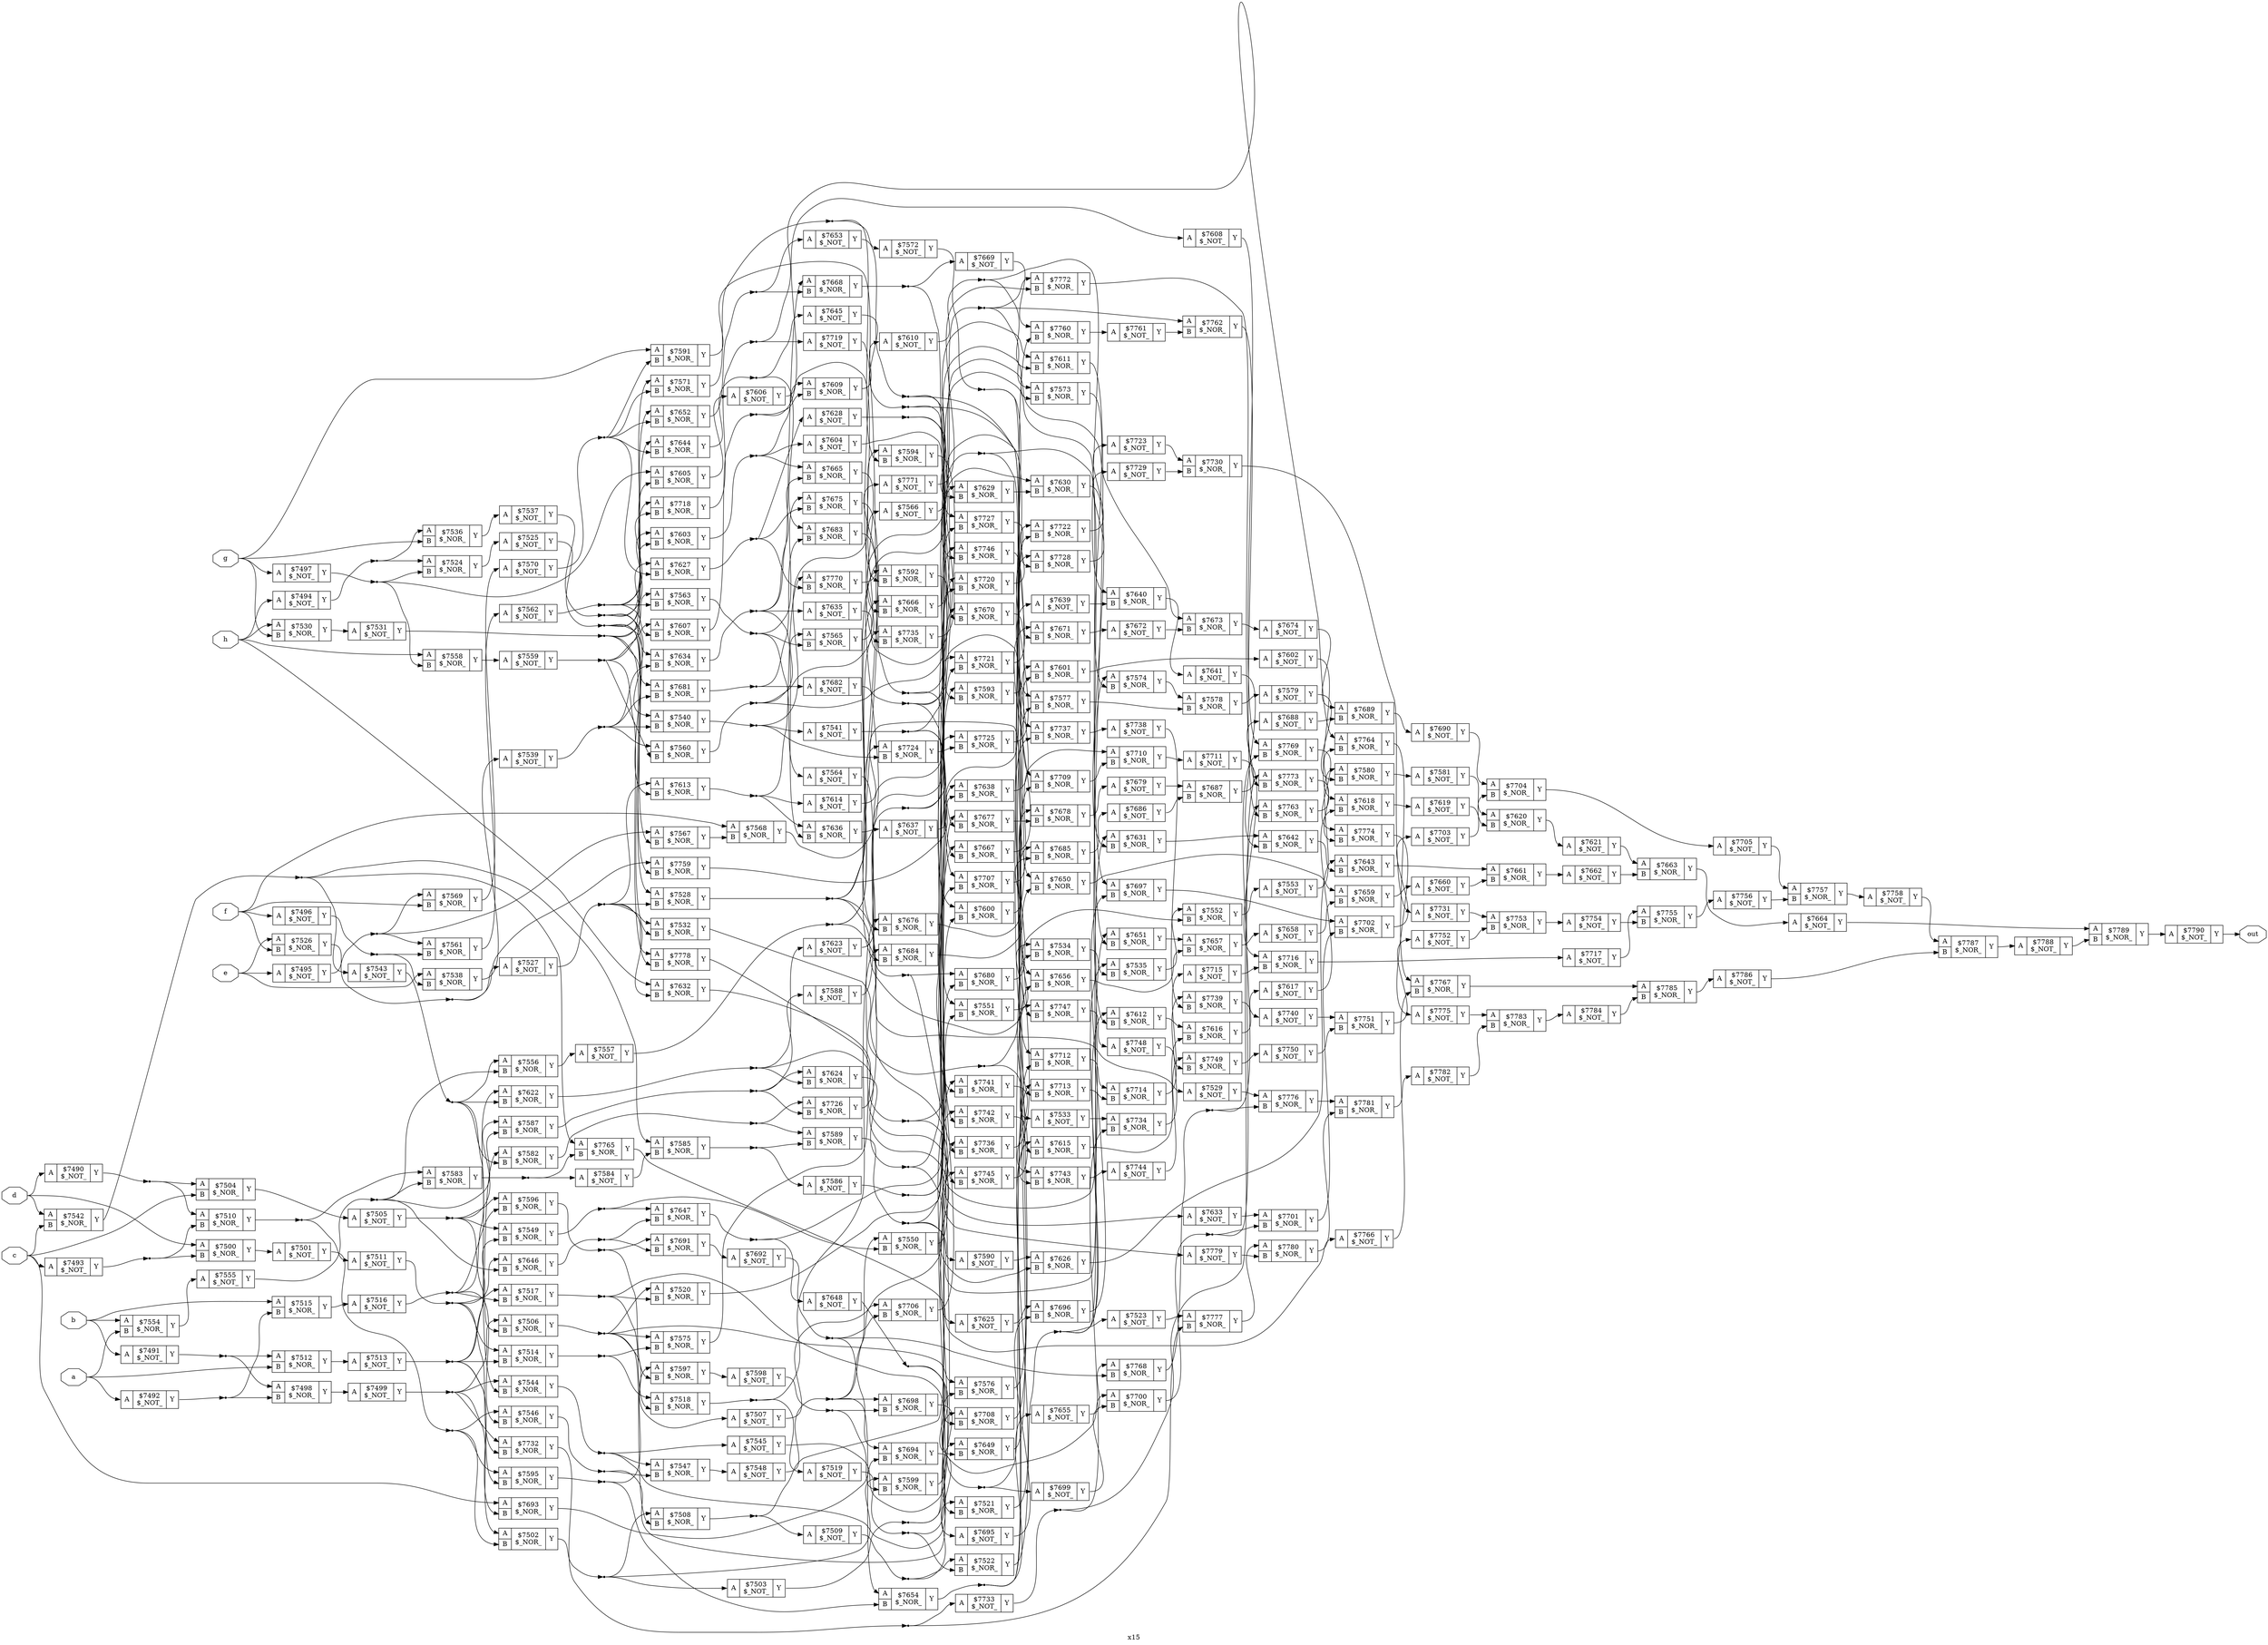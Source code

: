 digraph "x15" {
label="x15";
rankdir="LR";
remincross=true;
n301 [ shape=octagon, label="a", color="black", fontcolor="black" ];
n302 [ shape=octagon, label="b", color="black", fontcolor="black" ];
n303 [ shape=octagon, label="c", color="black", fontcolor="black" ];
n304 [ shape=octagon, label="d", color="black", fontcolor="black" ];
n305 [ shape=octagon, label="e", color="black", fontcolor="black" ];
n306 [ shape=octagon, label="f", color="black", fontcolor="black" ];
n307 [ shape=octagon, label="g", color="black", fontcolor="black" ];
n308 [ shape=octagon, label="h", color="black", fontcolor="black" ];
n309 [ shape=octagon, label="out", color="black", fontcolor="black" ];
c312 [ shape=record, label="{{<p310> A}|$7490\n$_NOT_|{<p311> Y}}" ];
c313 [ shape=record, label="{{<p310> A}|$7491\n$_NOT_|{<p311> Y}}" ];
c314 [ shape=record, label="{{<p310> A}|$7492\n$_NOT_|{<p311> Y}}" ];
c315 [ shape=record, label="{{<p310> A}|$7493\n$_NOT_|{<p311> Y}}" ];
c316 [ shape=record, label="{{<p310> A}|$7494\n$_NOT_|{<p311> Y}}" ];
c317 [ shape=record, label="{{<p310> A}|$7495\n$_NOT_|{<p311> Y}}" ];
c318 [ shape=record, label="{{<p310> A}|$7496\n$_NOT_|{<p311> Y}}" ];
c319 [ shape=record, label="{{<p310> A}|$7497\n$_NOT_|{<p311> Y}}" ];
c321 [ shape=record, label="{{<p310> A|<p320> B}|$7498\n$_NOR_|{<p311> Y}}" ];
c322 [ shape=record, label="{{<p310> A}|$7499\n$_NOT_|{<p311> Y}}" ];
c323 [ shape=record, label="{{<p310> A|<p320> B}|$7500\n$_NOR_|{<p311> Y}}" ];
c324 [ shape=record, label="{{<p310> A}|$7501\n$_NOT_|{<p311> Y}}" ];
c325 [ shape=record, label="{{<p310> A|<p320> B}|$7502\n$_NOR_|{<p311> Y}}" ];
c326 [ shape=record, label="{{<p310> A}|$7503\n$_NOT_|{<p311> Y}}" ];
c327 [ shape=record, label="{{<p310> A|<p320> B}|$7504\n$_NOR_|{<p311> Y}}" ];
c328 [ shape=record, label="{{<p310> A}|$7505\n$_NOT_|{<p311> Y}}" ];
c329 [ shape=record, label="{{<p310> A|<p320> B}|$7506\n$_NOR_|{<p311> Y}}" ];
c330 [ shape=record, label="{{<p310> A}|$7507\n$_NOT_|{<p311> Y}}" ];
c331 [ shape=record, label="{{<p310> A|<p320> B}|$7508\n$_NOR_|{<p311> Y}}" ];
c332 [ shape=record, label="{{<p310> A}|$7509\n$_NOT_|{<p311> Y}}" ];
c333 [ shape=record, label="{{<p310> A|<p320> B}|$7510\n$_NOR_|{<p311> Y}}" ];
c334 [ shape=record, label="{{<p310> A}|$7511\n$_NOT_|{<p311> Y}}" ];
c335 [ shape=record, label="{{<p310> A|<p320> B}|$7512\n$_NOR_|{<p311> Y}}" ];
c336 [ shape=record, label="{{<p310> A}|$7513\n$_NOT_|{<p311> Y}}" ];
c337 [ shape=record, label="{{<p310> A|<p320> B}|$7514\n$_NOR_|{<p311> Y}}" ];
c338 [ shape=record, label="{{<p310> A|<p320> B}|$7515\n$_NOR_|{<p311> Y}}" ];
c339 [ shape=record, label="{{<p310> A}|$7516\n$_NOT_|{<p311> Y}}" ];
c340 [ shape=record, label="{{<p310> A|<p320> B}|$7517\n$_NOR_|{<p311> Y}}" ];
c341 [ shape=record, label="{{<p310> A|<p320> B}|$7518\n$_NOR_|{<p311> Y}}" ];
c342 [ shape=record, label="{{<p310> A}|$7519\n$_NOT_|{<p311> Y}}" ];
c343 [ shape=record, label="{{<p310> A|<p320> B}|$7520\n$_NOR_|{<p311> Y}}" ];
c344 [ shape=record, label="{{<p310> A|<p320> B}|$7521\n$_NOR_|{<p311> Y}}" ];
c345 [ shape=record, label="{{<p310> A|<p320> B}|$7522\n$_NOR_|{<p311> Y}}" ];
c346 [ shape=record, label="{{<p310> A}|$7523\n$_NOT_|{<p311> Y}}" ];
c347 [ shape=record, label="{{<p310> A|<p320> B}|$7524\n$_NOR_|{<p311> Y}}" ];
c348 [ shape=record, label="{{<p310> A}|$7525\n$_NOT_|{<p311> Y}}" ];
c349 [ shape=record, label="{{<p310> A|<p320> B}|$7526\n$_NOR_|{<p311> Y}}" ];
c350 [ shape=record, label="{{<p310> A}|$7527\n$_NOT_|{<p311> Y}}" ];
c351 [ shape=record, label="{{<p310> A|<p320> B}|$7528\n$_NOR_|{<p311> Y}}" ];
c352 [ shape=record, label="{{<p310> A}|$7529\n$_NOT_|{<p311> Y}}" ];
c353 [ shape=record, label="{{<p310> A|<p320> B}|$7530\n$_NOR_|{<p311> Y}}" ];
c354 [ shape=record, label="{{<p310> A}|$7531\n$_NOT_|{<p311> Y}}" ];
c355 [ shape=record, label="{{<p310> A|<p320> B}|$7532\n$_NOR_|{<p311> Y}}" ];
c356 [ shape=record, label="{{<p310> A}|$7533\n$_NOT_|{<p311> Y}}" ];
c357 [ shape=record, label="{{<p310> A|<p320> B}|$7534\n$_NOR_|{<p311> Y}}" ];
c358 [ shape=record, label="{{<p310> A|<p320> B}|$7535\n$_NOR_|{<p311> Y}}" ];
c359 [ shape=record, label="{{<p310> A|<p320> B}|$7536\n$_NOR_|{<p311> Y}}" ];
c360 [ shape=record, label="{{<p310> A}|$7537\n$_NOT_|{<p311> Y}}" ];
c361 [ shape=record, label="{{<p310> A|<p320> B}|$7538\n$_NOR_|{<p311> Y}}" ];
c362 [ shape=record, label="{{<p310> A}|$7539\n$_NOT_|{<p311> Y}}" ];
c363 [ shape=record, label="{{<p310> A|<p320> B}|$7540\n$_NOR_|{<p311> Y}}" ];
c364 [ shape=record, label="{{<p310> A}|$7541\n$_NOT_|{<p311> Y}}" ];
c365 [ shape=record, label="{{<p310> A|<p320> B}|$7542\n$_NOR_|{<p311> Y}}" ];
c366 [ shape=record, label="{{<p310> A}|$7543\n$_NOT_|{<p311> Y}}" ];
c367 [ shape=record, label="{{<p310> A|<p320> B}|$7544\n$_NOR_|{<p311> Y}}" ];
c368 [ shape=record, label="{{<p310> A}|$7545\n$_NOT_|{<p311> Y}}" ];
c369 [ shape=record, label="{{<p310> A|<p320> B}|$7546\n$_NOR_|{<p311> Y}}" ];
c370 [ shape=record, label="{{<p310> A|<p320> B}|$7547\n$_NOR_|{<p311> Y}}" ];
c371 [ shape=record, label="{{<p310> A}|$7548\n$_NOT_|{<p311> Y}}" ];
c372 [ shape=record, label="{{<p310> A|<p320> B}|$7549\n$_NOR_|{<p311> Y}}" ];
c373 [ shape=record, label="{{<p310> A|<p320> B}|$7550\n$_NOR_|{<p311> Y}}" ];
c374 [ shape=record, label="{{<p310> A|<p320> B}|$7551\n$_NOR_|{<p311> Y}}" ];
c375 [ shape=record, label="{{<p310> A|<p320> B}|$7552\n$_NOR_|{<p311> Y}}" ];
c376 [ shape=record, label="{{<p310> A}|$7553\n$_NOT_|{<p311> Y}}" ];
c377 [ shape=record, label="{{<p310> A|<p320> B}|$7554\n$_NOR_|{<p311> Y}}" ];
c378 [ shape=record, label="{{<p310> A}|$7555\n$_NOT_|{<p311> Y}}" ];
c379 [ shape=record, label="{{<p310> A|<p320> B}|$7556\n$_NOR_|{<p311> Y}}" ];
c380 [ shape=record, label="{{<p310> A}|$7557\n$_NOT_|{<p311> Y}}" ];
c381 [ shape=record, label="{{<p310> A|<p320> B}|$7558\n$_NOR_|{<p311> Y}}" ];
c382 [ shape=record, label="{{<p310> A}|$7559\n$_NOT_|{<p311> Y}}" ];
c383 [ shape=record, label="{{<p310> A|<p320> B}|$7560\n$_NOR_|{<p311> Y}}" ];
c384 [ shape=record, label="{{<p310> A|<p320> B}|$7561\n$_NOR_|{<p311> Y}}" ];
c385 [ shape=record, label="{{<p310> A}|$7562\n$_NOT_|{<p311> Y}}" ];
c386 [ shape=record, label="{{<p310> A|<p320> B}|$7563\n$_NOR_|{<p311> Y}}" ];
c387 [ shape=record, label="{{<p310> A}|$7564\n$_NOT_|{<p311> Y}}" ];
c388 [ shape=record, label="{{<p310> A|<p320> B}|$7565\n$_NOR_|{<p311> Y}}" ];
c389 [ shape=record, label="{{<p310> A}|$7566\n$_NOT_|{<p311> Y}}" ];
c390 [ shape=record, label="{{<p310> A|<p320> B}|$7567\n$_NOR_|{<p311> Y}}" ];
c391 [ shape=record, label="{{<p310> A|<p320> B}|$7568\n$_NOR_|{<p311> Y}}" ];
c392 [ shape=record, label="{{<p310> A|<p320> B}|$7569\n$_NOR_|{<p311> Y}}" ];
c393 [ shape=record, label="{{<p310> A}|$7570\n$_NOT_|{<p311> Y}}" ];
c394 [ shape=record, label="{{<p310> A|<p320> B}|$7571\n$_NOR_|{<p311> Y}}" ];
c395 [ shape=record, label="{{<p310> A}|$7572\n$_NOT_|{<p311> Y}}" ];
c396 [ shape=record, label="{{<p310> A|<p320> B}|$7573\n$_NOR_|{<p311> Y}}" ];
c397 [ shape=record, label="{{<p310> A|<p320> B}|$7574\n$_NOR_|{<p311> Y}}" ];
c398 [ shape=record, label="{{<p310> A|<p320> B}|$7575\n$_NOR_|{<p311> Y}}" ];
c399 [ shape=record, label="{{<p310> A|<p320> B}|$7576\n$_NOR_|{<p311> Y}}" ];
c400 [ shape=record, label="{{<p310> A|<p320> B}|$7577\n$_NOR_|{<p311> Y}}" ];
c401 [ shape=record, label="{{<p310> A|<p320> B}|$7578\n$_NOR_|{<p311> Y}}" ];
c402 [ shape=record, label="{{<p310> A}|$7579\n$_NOT_|{<p311> Y}}" ];
c403 [ shape=record, label="{{<p310> A|<p320> B}|$7580\n$_NOR_|{<p311> Y}}" ];
c404 [ shape=record, label="{{<p310> A}|$7581\n$_NOT_|{<p311> Y}}" ];
c405 [ shape=record, label="{{<p310> A|<p320> B}|$7582\n$_NOR_|{<p311> Y}}" ];
c406 [ shape=record, label="{{<p310> A|<p320> B}|$7583\n$_NOR_|{<p311> Y}}" ];
c407 [ shape=record, label="{{<p310> A}|$7584\n$_NOT_|{<p311> Y}}" ];
c408 [ shape=record, label="{{<p310> A|<p320> B}|$7585\n$_NOR_|{<p311> Y}}" ];
c409 [ shape=record, label="{{<p310> A}|$7586\n$_NOT_|{<p311> Y}}" ];
c410 [ shape=record, label="{{<p310> A|<p320> B}|$7587\n$_NOR_|{<p311> Y}}" ];
c411 [ shape=record, label="{{<p310> A}|$7588\n$_NOT_|{<p311> Y}}" ];
c412 [ shape=record, label="{{<p310> A|<p320> B}|$7589\n$_NOR_|{<p311> Y}}" ];
c413 [ shape=record, label="{{<p310> A}|$7590\n$_NOT_|{<p311> Y}}" ];
c414 [ shape=record, label="{{<p310> A|<p320> B}|$7591\n$_NOR_|{<p311> Y}}" ];
c415 [ shape=record, label="{{<p310> A|<p320> B}|$7592\n$_NOR_|{<p311> Y}}" ];
c416 [ shape=record, label="{{<p310> A|<p320> B}|$7593\n$_NOR_|{<p311> Y}}" ];
c417 [ shape=record, label="{{<p310> A|<p320> B}|$7594\n$_NOR_|{<p311> Y}}" ];
c418 [ shape=record, label="{{<p310> A|<p320> B}|$7595\n$_NOR_|{<p311> Y}}" ];
c419 [ shape=record, label="{{<p310> A|<p320> B}|$7596\n$_NOR_|{<p311> Y}}" ];
c420 [ shape=record, label="{{<p310> A|<p320> B}|$7597\n$_NOR_|{<p311> Y}}" ];
c421 [ shape=record, label="{{<p310> A}|$7598\n$_NOT_|{<p311> Y}}" ];
c422 [ shape=record, label="{{<p310> A|<p320> B}|$7599\n$_NOR_|{<p311> Y}}" ];
c423 [ shape=record, label="{{<p310> A|<p320> B}|$7600\n$_NOR_|{<p311> Y}}" ];
c424 [ shape=record, label="{{<p310> A|<p320> B}|$7601\n$_NOR_|{<p311> Y}}" ];
c425 [ shape=record, label="{{<p310> A}|$7602\n$_NOT_|{<p311> Y}}" ];
c426 [ shape=record, label="{{<p310> A|<p320> B}|$7603\n$_NOR_|{<p311> Y}}" ];
c427 [ shape=record, label="{{<p310> A}|$7604\n$_NOT_|{<p311> Y}}" ];
c428 [ shape=record, label="{{<p310> A|<p320> B}|$7605\n$_NOR_|{<p311> Y}}" ];
c429 [ shape=record, label="{{<p310> A}|$7606\n$_NOT_|{<p311> Y}}" ];
c430 [ shape=record, label="{{<p310> A|<p320> B}|$7607\n$_NOR_|{<p311> Y}}" ];
c431 [ shape=record, label="{{<p310> A}|$7608\n$_NOT_|{<p311> Y}}" ];
c432 [ shape=record, label="{{<p310> A|<p320> B}|$7609\n$_NOR_|{<p311> Y}}" ];
c433 [ shape=record, label="{{<p310> A}|$7610\n$_NOT_|{<p311> Y}}" ];
c434 [ shape=record, label="{{<p310> A|<p320> B}|$7611\n$_NOR_|{<p311> Y}}" ];
c435 [ shape=record, label="{{<p310> A|<p320> B}|$7612\n$_NOR_|{<p311> Y}}" ];
c436 [ shape=record, label="{{<p310> A|<p320> B}|$7613\n$_NOR_|{<p311> Y}}" ];
c437 [ shape=record, label="{{<p310> A}|$7614\n$_NOT_|{<p311> Y}}" ];
c438 [ shape=record, label="{{<p310> A|<p320> B}|$7615\n$_NOR_|{<p311> Y}}" ];
c439 [ shape=record, label="{{<p310> A|<p320> B}|$7616\n$_NOR_|{<p311> Y}}" ];
c440 [ shape=record, label="{{<p310> A}|$7617\n$_NOT_|{<p311> Y}}" ];
c441 [ shape=record, label="{{<p310> A|<p320> B}|$7618\n$_NOR_|{<p311> Y}}" ];
c442 [ shape=record, label="{{<p310> A}|$7619\n$_NOT_|{<p311> Y}}" ];
c443 [ shape=record, label="{{<p310> A|<p320> B}|$7620\n$_NOR_|{<p311> Y}}" ];
c444 [ shape=record, label="{{<p310> A}|$7621\n$_NOT_|{<p311> Y}}" ];
c445 [ shape=record, label="{{<p310> A|<p320> B}|$7622\n$_NOR_|{<p311> Y}}" ];
c446 [ shape=record, label="{{<p310> A}|$7623\n$_NOT_|{<p311> Y}}" ];
c447 [ shape=record, label="{{<p310> A|<p320> B}|$7624\n$_NOR_|{<p311> Y}}" ];
c448 [ shape=record, label="{{<p310> A}|$7625\n$_NOT_|{<p311> Y}}" ];
c449 [ shape=record, label="{{<p310> A|<p320> B}|$7626\n$_NOR_|{<p311> Y}}" ];
c450 [ shape=record, label="{{<p310> A|<p320> B}|$7627\n$_NOR_|{<p311> Y}}" ];
c451 [ shape=record, label="{{<p310> A}|$7628\n$_NOT_|{<p311> Y}}" ];
c452 [ shape=record, label="{{<p310> A|<p320> B}|$7629\n$_NOR_|{<p311> Y}}" ];
c453 [ shape=record, label="{{<p310> A|<p320> B}|$7630\n$_NOR_|{<p311> Y}}" ];
c454 [ shape=record, label="{{<p310> A|<p320> B}|$7631\n$_NOR_|{<p311> Y}}" ];
c455 [ shape=record, label="{{<p310> A|<p320> B}|$7632\n$_NOR_|{<p311> Y}}" ];
c456 [ shape=record, label="{{<p310> A}|$7633\n$_NOT_|{<p311> Y}}" ];
c457 [ shape=record, label="{{<p310> A|<p320> B}|$7634\n$_NOR_|{<p311> Y}}" ];
c458 [ shape=record, label="{{<p310> A}|$7635\n$_NOT_|{<p311> Y}}" ];
c459 [ shape=record, label="{{<p310> A|<p320> B}|$7636\n$_NOR_|{<p311> Y}}" ];
c460 [ shape=record, label="{{<p310> A}|$7637\n$_NOT_|{<p311> Y}}" ];
c461 [ shape=record, label="{{<p310> A|<p320> B}|$7638\n$_NOR_|{<p311> Y}}" ];
c462 [ shape=record, label="{{<p310> A}|$7639\n$_NOT_|{<p311> Y}}" ];
c463 [ shape=record, label="{{<p310> A|<p320> B}|$7640\n$_NOR_|{<p311> Y}}" ];
c464 [ shape=record, label="{{<p310> A}|$7641\n$_NOT_|{<p311> Y}}" ];
c465 [ shape=record, label="{{<p310> A|<p320> B}|$7642\n$_NOR_|{<p311> Y}}" ];
c466 [ shape=record, label="{{<p310> A|<p320> B}|$7643\n$_NOR_|{<p311> Y}}" ];
c467 [ shape=record, label="{{<p310> A|<p320> B}|$7644\n$_NOR_|{<p311> Y}}" ];
c468 [ shape=record, label="{{<p310> A}|$7645\n$_NOT_|{<p311> Y}}" ];
c469 [ shape=record, label="{{<p310> A|<p320> B}|$7646\n$_NOR_|{<p311> Y}}" ];
c470 [ shape=record, label="{{<p310> A|<p320> B}|$7647\n$_NOR_|{<p311> Y}}" ];
c471 [ shape=record, label="{{<p310> A}|$7648\n$_NOT_|{<p311> Y}}" ];
c472 [ shape=record, label="{{<p310> A|<p320> B}|$7649\n$_NOR_|{<p311> Y}}" ];
c473 [ shape=record, label="{{<p310> A|<p320> B}|$7650\n$_NOR_|{<p311> Y}}" ];
c474 [ shape=record, label="{{<p310> A|<p320> B}|$7651\n$_NOR_|{<p311> Y}}" ];
c475 [ shape=record, label="{{<p310> A|<p320> B}|$7652\n$_NOR_|{<p311> Y}}" ];
c476 [ shape=record, label="{{<p310> A}|$7653\n$_NOT_|{<p311> Y}}" ];
c477 [ shape=record, label="{{<p310> A|<p320> B}|$7654\n$_NOR_|{<p311> Y}}" ];
c478 [ shape=record, label="{{<p310> A}|$7655\n$_NOT_|{<p311> Y}}" ];
c479 [ shape=record, label="{{<p310> A|<p320> B}|$7656\n$_NOR_|{<p311> Y}}" ];
c480 [ shape=record, label="{{<p310> A|<p320> B}|$7657\n$_NOR_|{<p311> Y}}" ];
c481 [ shape=record, label="{{<p310> A}|$7658\n$_NOT_|{<p311> Y}}" ];
c482 [ shape=record, label="{{<p310> A|<p320> B}|$7659\n$_NOR_|{<p311> Y}}" ];
c483 [ shape=record, label="{{<p310> A}|$7660\n$_NOT_|{<p311> Y}}" ];
c484 [ shape=record, label="{{<p310> A|<p320> B}|$7661\n$_NOR_|{<p311> Y}}" ];
c485 [ shape=record, label="{{<p310> A}|$7662\n$_NOT_|{<p311> Y}}" ];
c486 [ shape=record, label="{{<p310> A|<p320> B}|$7663\n$_NOR_|{<p311> Y}}" ];
c487 [ shape=record, label="{{<p310> A}|$7664\n$_NOT_|{<p311> Y}}" ];
c488 [ shape=record, label="{{<p310> A|<p320> B}|$7665\n$_NOR_|{<p311> Y}}" ];
c489 [ shape=record, label="{{<p310> A|<p320> B}|$7666\n$_NOR_|{<p311> Y}}" ];
c490 [ shape=record, label="{{<p310> A|<p320> B}|$7667\n$_NOR_|{<p311> Y}}" ];
c491 [ shape=record, label="{{<p310> A|<p320> B}|$7668\n$_NOR_|{<p311> Y}}" ];
c492 [ shape=record, label="{{<p310> A}|$7669\n$_NOT_|{<p311> Y}}" ];
c493 [ shape=record, label="{{<p310> A|<p320> B}|$7670\n$_NOR_|{<p311> Y}}" ];
c494 [ shape=record, label="{{<p310> A|<p320> B}|$7671\n$_NOR_|{<p311> Y}}" ];
c495 [ shape=record, label="{{<p310> A}|$7672\n$_NOT_|{<p311> Y}}" ];
c496 [ shape=record, label="{{<p310> A|<p320> B}|$7673\n$_NOR_|{<p311> Y}}" ];
c497 [ shape=record, label="{{<p310> A}|$7674\n$_NOT_|{<p311> Y}}" ];
c498 [ shape=record, label="{{<p310> A|<p320> B}|$7675\n$_NOR_|{<p311> Y}}" ];
c499 [ shape=record, label="{{<p310> A|<p320> B}|$7676\n$_NOR_|{<p311> Y}}" ];
c500 [ shape=record, label="{{<p310> A|<p320> B}|$7677\n$_NOR_|{<p311> Y}}" ];
c501 [ shape=record, label="{{<p310> A|<p320> B}|$7678\n$_NOR_|{<p311> Y}}" ];
c502 [ shape=record, label="{{<p310> A}|$7679\n$_NOT_|{<p311> Y}}" ];
c503 [ shape=record, label="{{<p310> A|<p320> B}|$7680\n$_NOR_|{<p311> Y}}" ];
c504 [ shape=record, label="{{<p310> A|<p320> B}|$7681\n$_NOR_|{<p311> Y}}" ];
c505 [ shape=record, label="{{<p310> A}|$7682\n$_NOT_|{<p311> Y}}" ];
c506 [ shape=record, label="{{<p310> A|<p320> B}|$7683\n$_NOR_|{<p311> Y}}" ];
c507 [ shape=record, label="{{<p310> A|<p320> B}|$7684\n$_NOR_|{<p311> Y}}" ];
c508 [ shape=record, label="{{<p310> A|<p320> B}|$7685\n$_NOR_|{<p311> Y}}" ];
c509 [ shape=record, label="{{<p310> A}|$7686\n$_NOT_|{<p311> Y}}" ];
c510 [ shape=record, label="{{<p310> A|<p320> B}|$7687\n$_NOR_|{<p311> Y}}" ];
c511 [ shape=record, label="{{<p310> A}|$7688\n$_NOT_|{<p311> Y}}" ];
c512 [ shape=record, label="{{<p310> A|<p320> B}|$7689\n$_NOR_|{<p311> Y}}" ];
c513 [ shape=record, label="{{<p310> A}|$7690\n$_NOT_|{<p311> Y}}" ];
c514 [ shape=record, label="{{<p310> A|<p320> B}|$7691\n$_NOR_|{<p311> Y}}" ];
c515 [ shape=record, label="{{<p310> A}|$7692\n$_NOT_|{<p311> Y}}" ];
c516 [ shape=record, label="{{<p310> A|<p320> B}|$7693\n$_NOR_|{<p311> Y}}" ];
c517 [ shape=record, label="{{<p310> A|<p320> B}|$7694\n$_NOR_|{<p311> Y}}" ];
c518 [ shape=record, label="{{<p310> A}|$7695\n$_NOT_|{<p311> Y}}" ];
c519 [ shape=record, label="{{<p310> A|<p320> B}|$7696\n$_NOR_|{<p311> Y}}" ];
c520 [ shape=record, label="{{<p310> A|<p320> B}|$7697\n$_NOR_|{<p311> Y}}" ];
c521 [ shape=record, label="{{<p310> A|<p320> B}|$7698\n$_NOR_|{<p311> Y}}" ];
c522 [ shape=record, label="{{<p310> A}|$7699\n$_NOT_|{<p311> Y}}" ];
c523 [ shape=record, label="{{<p310> A|<p320> B}|$7700\n$_NOR_|{<p311> Y}}" ];
c524 [ shape=record, label="{{<p310> A|<p320> B}|$7701\n$_NOR_|{<p311> Y}}" ];
c525 [ shape=record, label="{{<p310> A|<p320> B}|$7702\n$_NOR_|{<p311> Y}}" ];
c526 [ shape=record, label="{{<p310> A}|$7703\n$_NOT_|{<p311> Y}}" ];
c527 [ shape=record, label="{{<p310> A|<p320> B}|$7704\n$_NOR_|{<p311> Y}}" ];
c528 [ shape=record, label="{{<p310> A}|$7705\n$_NOT_|{<p311> Y}}" ];
c529 [ shape=record, label="{{<p310> A|<p320> B}|$7706\n$_NOR_|{<p311> Y}}" ];
c530 [ shape=record, label="{{<p310> A|<p320> B}|$7707\n$_NOR_|{<p311> Y}}" ];
c531 [ shape=record, label="{{<p310> A|<p320> B}|$7708\n$_NOR_|{<p311> Y}}" ];
c532 [ shape=record, label="{{<p310> A|<p320> B}|$7709\n$_NOR_|{<p311> Y}}" ];
c533 [ shape=record, label="{{<p310> A|<p320> B}|$7710\n$_NOR_|{<p311> Y}}" ];
c534 [ shape=record, label="{{<p310> A}|$7711\n$_NOT_|{<p311> Y}}" ];
c535 [ shape=record, label="{{<p310> A|<p320> B}|$7712\n$_NOR_|{<p311> Y}}" ];
c536 [ shape=record, label="{{<p310> A|<p320> B}|$7713\n$_NOR_|{<p311> Y}}" ];
c537 [ shape=record, label="{{<p310> A|<p320> B}|$7714\n$_NOR_|{<p311> Y}}" ];
c538 [ shape=record, label="{{<p310> A}|$7715\n$_NOT_|{<p311> Y}}" ];
c539 [ shape=record, label="{{<p310> A|<p320> B}|$7716\n$_NOR_|{<p311> Y}}" ];
c540 [ shape=record, label="{{<p310> A}|$7717\n$_NOT_|{<p311> Y}}" ];
c541 [ shape=record, label="{{<p310> A|<p320> B}|$7718\n$_NOR_|{<p311> Y}}" ];
c542 [ shape=record, label="{{<p310> A}|$7719\n$_NOT_|{<p311> Y}}" ];
c543 [ shape=record, label="{{<p310> A|<p320> B}|$7720\n$_NOR_|{<p311> Y}}" ];
c544 [ shape=record, label="{{<p310> A|<p320> B}|$7721\n$_NOR_|{<p311> Y}}" ];
c545 [ shape=record, label="{{<p310> A|<p320> B}|$7722\n$_NOR_|{<p311> Y}}" ];
c546 [ shape=record, label="{{<p310> A}|$7723\n$_NOT_|{<p311> Y}}" ];
c547 [ shape=record, label="{{<p310> A|<p320> B}|$7724\n$_NOR_|{<p311> Y}}" ];
c548 [ shape=record, label="{{<p310> A|<p320> B}|$7725\n$_NOR_|{<p311> Y}}" ];
c549 [ shape=record, label="{{<p310> A|<p320> B}|$7726\n$_NOR_|{<p311> Y}}" ];
c550 [ shape=record, label="{{<p310> A|<p320> B}|$7727\n$_NOR_|{<p311> Y}}" ];
c551 [ shape=record, label="{{<p310> A|<p320> B}|$7728\n$_NOR_|{<p311> Y}}" ];
c552 [ shape=record, label="{{<p310> A}|$7729\n$_NOT_|{<p311> Y}}" ];
c553 [ shape=record, label="{{<p310> A|<p320> B}|$7730\n$_NOR_|{<p311> Y}}" ];
c554 [ shape=record, label="{{<p310> A}|$7731\n$_NOT_|{<p311> Y}}" ];
c555 [ shape=record, label="{{<p310> A|<p320> B}|$7732\n$_NOR_|{<p311> Y}}" ];
c556 [ shape=record, label="{{<p310> A}|$7733\n$_NOT_|{<p311> Y}}" ];
c557 [ shape=record, label="{{<p310> A|<p320> B}|$7734\n$_NOR_|{<p311> Y}}" ];
c558 [ shape=record, label="{{<p310> A|<p320> B}|$7735\n$_NOR_|{<p311> Y}}" ];
c559 [ shape=record, label="{{<p310> A|<p320> B}|$7736\n$_NOR_|{<p311> Y}}" ];
c560 [ shape=record, label="{{<p310> A|<p320> B}|$7737\n$_NOR_|{<p311> Y}}" ];
c561 [ shape=record, label="{{<p310> A}|$7738\n$_NOT_|{<p311> Y}}" ];
c562 [ shape=record, label="{{<p310> A|<p320> B}|$7739\n$_NOR_|{<p311> Y}}" ];
c563 [ shape=record, label="{{<p310> A}|$7740\n$_NOT_|{<p311> Y}}" ];
c564 [ shape=record, label="{{<p310> A|<p320> B}|$7741\n$_NOR_|{<p311> Y}}" ];
c565 [ shape=record, label="{{<p310> A|<p320> B}|$7742\n$_NOR_|{<p311> Y}}" ];
c566 [ shape=record, label="{{<p310> A|<p320> B}|$7743\n$_NOR_|{<p311> Y}}" ];
c567 [ shape=record, label="{{<p310> A}|$7744\n$_NOT_|{<p311> Y}}" ];
c568 [ shape=record, label="{{<p310> A|<p320> B}|$7745\n$_NOR_|{<p311> Y}}" ];
c569 [ shape=record, label="{{<p310> A|<p320> B}|$7746\n$_NOR_|{<p311> Y}}" ];
c570 [ shape=record, label="{{<p310> A|<p320> B}|$7747\n$_NOR_|{<p311> Y}}" ];
c571 [ shape=record, label="{{<p310> A}|$7748\n$_NOT_|{<p311> Y}}" ];
c572 [ shape=record, label="{{<p310> A|<p320> B}|$7749\n$_NOR_|{<p311> Y}}" ];
c573 [ shape=record, label="{{<p310> A}|$7750\n$_NOT_|{<p311> Y}}" ];
c574 [ shape=record, label="{{<p310> A|<p320> B}|$7751\n$_NOR_|{<p311> Y}}" ];
c575 [ shape=record, label="{{<p310> A}|$7752\n$_NOT_|{<p311> Y}}" ];
c576 [ shape=record, label="{{<p310> A|<p320> B}|$7753\n$_NOR_|{<p311> Y}}" ];
c577 [ shape=record, label="{{<p310> A}|$7754\n$_NOT_|{<p311> Y}}" ];
c578 [ shape=record, label="{{<p310> A|<p320> B}|$7755\n$_NOR_|{<p311> Y}}" ];
c579 [ shape=record, label="{{<p310> A}|$7756\n$_NOT_|{<p311> Y}}" ];
c580 [ shape=record, label="{{<p310> A|<p320> B}|$7757\n$_NOR_|{<p311> Y}}" ];
c581 [ shape=record, label="{{<p310> A}|$7758\n$_NOT_|{<p311> Y}}" ];
c582 [ shape=record, label="{{<p310> A|<p320> B}|$7759\n$_NOR_|{<p311> Y}}" ];
c583 [ shape=record, label="{{<p310> A|<p320> B}|$7760\n$_NOR_|{<p311> Y}}" ];
c584 [ shape=record, label="{{<p310> A}|$7761\n$_NOT_|{<p311> Y}}" ];
c585 [ shape=record, label="{{<p310> A|<p320> B}|$7762\n$_NOR_|{<p311> Y}}" ];
c586 [ shape=record, label="{{<p310> A|<p320> B}|$7763\n$_NOR_|{<p311> Y}}" ];
c587 [ shape=record, label="{{<p310> A|<p320> B}|$7764\n$_NOR_|{<p311> Y}}" ];
c588 [ shape=record, label="{{<p310> A|<p320> B}|$7765\n$_NOR_|{<p311> Y}}" ];
c589 [ shape=record, label="{{<p310> A}|$7766\n$_NOT_|{<p311> Y}}" ];
c590 [ shape=record, label="{{<p310> A|<p320> B}|$7767\n$_NOR_|{<p311> Y}}" ];
c591 [ shape=record, label="{{<p310> A|<p320> B}|$7768\n$_NOR_|{<p311> Y}}" ];
c592 [ shape=record, label="{{<p310> A|<p320> B}|$7769\n$_NOR_|{<p311> Y}}" ];
c593 [ shape=record, label="{{<p310> A|<p320> B}|$7770\n$_NOR_|{<p311> Y}}" ];
c594 [ shape=record, label="{{<p310> A}|$7771\n$_NOT_|{<p311> Y}}" ];
c595 [ shape=record, label="{{<p310> A|<p320> B}|$7772\n$_NOR_|{<p311> Y}}" ];
c596 [ shape=record, label="{{<p310> A|<p320> B}|$7773\n$_NOR_|{<p311> Y}}" ];
c597 [ shape=record, label="{{<p310> A|<p320> B}|$7774\n$_NOR_|{<p311> Y}}" ];
c598 [ shape=record, label="{{<p310> A}|$7775\n$_NOT_|{<p311> Y}}" ];
c599 [ shape=record, label="{{<p310> A|<p320> B}|$7776\n$_NOR_|{<p311> Y}}" ];
c600 [ shape=record, label="{{<p310> A|<p320> B}|$7777\n$_NOR_|{<p311> Y}}" ];
c601 [ shape=record, label="{{<p310> A|<p320> B}|$7778\n$_NOR_|{<p311> Y}}" ];
c602 [ shape=record, label="{{<p310> A}|$7779\n$_NOT_|{<p311> Y}}" ];
c603 [ shape=record, label="{{<p310> A|<p320> B}|$7780\n$_NOR_|{<p311> Y}}" ];
c604 [ shape=record, label="{{<p310> A|<p320> B}|$7781\n$_NOR_|{<p311> Y}}" ];
c605 [ shape=record, label="{{<p310> A}|$7782\n$_NOT_|{<p311> Y}}" ];
c606 [ shape=record, label="{{<p310> A|<p320> B}|$7783\n$_NOR_|{<p311> Y}}" ];
c607 [ shape=record, label="{{<p310> A}|$7784\n$_NOT_|{<p311> Y}}" ];
c608 [ shape=record, label="{{<p310> A|<p320> B}|$7785\n$_NOR_|{<p311> Y}}" ];
c609 [ shape=record, label="{{<p310> A}|$7786\n$_NOT_|{<p311> Y}}" ];
c610 [ shape=record, label="{{<p310> A|<p320> B}|$7787\n$_NOR_|{<p311> Y}}" ];
c611 [ shape=record, label="{{<p310> A}|$7788\n$_NOT_|{<p311> Y}}" ];
c612 [ shape=record, label="{{<p310> A|<p320> B}|$7789\n$_NOR_|{<p311> Y}}" ];
c613 [ shape=record, label="{{<p310> A}|$7790\n$_NOT_|{<p311> Y}}" ];
c403:p311:e -> c404:p310:w [color="black", label=""];
n10 [ shape=point ];
c412:p311:e -> n10:w [color="black", label=""];
n10:e -> c413:p310:w [color="black", label=""];
n10:e -> c416:p310:w [color="black", label=""];
n10:e -> c454:p310:w [color="black", label=""];
c493:p311:e -> c494:p320:w [color="black", label=""];
c494:p311:e -> c495:p310:w [color="black", label=""];
c495:p311:e -> c496:p320:w [color="black", label=""];
c496:p311:e -> c497:p310:w [color="black", label=""];
c497:p311:e -> c512:p310:w [color="black", label=""];
c498:p311:e -> c499:p320:w [color="black", label=""];
c499:p311:e -> c501:p310:w [color="black", label=""];
c500:p311:e -> c501:p320:w [color="black", label=""];
c501:p311:e -> c502:p310:w [color="black", label=""];
c502:p311:e -> c510:p310:w [color="black", label=""];
n11 [ shape=point ];
c312:p311:e -> n11:w [color="black", label=""];
n11:e -> c327:p310:w [color="black", label=""];
n11:e -> c333:p310:w [color="black", label=""];
n110 [ shape=point ];
c322:p311:e -> n110:w [color="black", label=""];
n110:e -> c325:p310:w [color="black", label=""];
n110:e -> c329:p310:w [color="black", label=""];
n110:e -> c367:p310:w [color="black", label=""];
n110:e -> c555:p310:w [color="black", label=""];
c503:p311:e -> c508:p310:w [color="black", label=""];
n112 [ shape=point ];
c504:p311:e -> n112:w [color="black", label=""];
n112:e -> c505:p310:w [color="black", label=""];
n112:e -> c506:p320:w [color="black", label=""];
n113 [ shape=point ];
c505:p311:e -> n113:w [color="black", label=""];
n113:e -> c520:p310:w [color="black", label=""];
n113:e -> c536:p320:w [color="black", label=""];
n113:e -> c568:p320:w [color="black", label=""];
c506:p311:e -> c507:p320:w [color="black", label=""];
c507:p311:e -> c508:p320:w [color="black", label=""];
c508:p311:e -> c509:p310:w [color="black", label=""];
c509:p311:e -> c510:p320:w [color="black", label=""];
c510:p311:e -> c511:p310:w [color="black", label=""];
c511:p311:e -> c512:p320:w [color="black", label=""];
c413:p311:e -> c449:p310:w [color="black", label=""];
c512:p311:e -> c513:p310:w [color="black", label=""];
c323:p311:e -> c324:p310:w [color="black", label=""];
c513:p311:e -> c527:p310:w [color="black", label=""];
c514:p311:e -> c515:p310:w [color="black", label=""];
n124 [ shape=point ];
c515:p311:e -> n124:w [color="black", label=""];
n124:e -> c517:p310:w [color="black", label=""];
n124:e -> c529:p320:w [color="black", label=""];
n124:e -> c591:p320:w [color="black", label=""];
c516:p311:e -> c517:p320:w [color="black", label=""];
c517:p311:e -> c518:p310:w [color="black", label=""];
c518:p311:e -> c519:p320:w [color="black", label=""];
c519:p311:e -> c520:p320:w [color="black", label=""];
c520:p311:e -> c525:p310:w [color="black", label=""];
c414:p311:e -> c415:p320:w [color="black", label=""];
n130 [ shape=point ];
c521:p311:e -> n130:w [color="black", label=""];
n130:e -> c522:p310:w [color="black", label=""];
n130:e -> c535:p320:w [color="black", label=""];
c522:p311:e -> c523:p320:w [color="black", label=""];
n132 [ shape=point ];
c324:p311:e -> n132:w [color="black", label=""];
n132:e -> c325:p320:w [color="black", label=""];
n132:e -> c369:p310:w [color="black", label=""];
n132:e -> c418:p310:w [color="black", label=""];
n133 [ shape=point ];
c523:p311:e -> n133:w [color="black", label=""];
n133:e -> c524:p320:w [color="black", label=""];
n133:e -> c596:p310:w [color="black", label=""];
c524:p311:e -> c525:p320:w [color="black", label=""];
c525:p311:e -> c526:p310:w [color="black", label=""];
c526:p311:e -> c527:p320:w [color="black", label=""];
c527:p311:e -> c528:p310:w [color="black", label=""];
c528:p311:e -> c580:p310:w [color="black", label=""];
c529:p311:e -> c530:p320:w [color="black", label=""];
c415:p311:e -> c416:p320:w [color="black", label=""];
c530:p311:e -> c533:p310:w [color="black", label=""];
c531:p311:e -> c532:p320:w [color="black", label=""];
c532:p311:e -> c533:p320:w [color="black", label=""];
n143 [ shape=point ];
c325:p311:e -> n143:w [color="black", label=""];
n143:e -> c326:p310:w [color="black", label=""];
n143:e -> c331:p310:w [color="black", label=""];
n143:e -> c422:p310:w [color="black", label=""];
c533:p311:e -> c534:p310:w [color="black", label=""];
c534:p311:e -> c539:p310:w [color="black", label=""];
c535:p311:e -> c537:p310:w [color="black", label=""];
c536:p311:e -> c537:p320:w [color="black", label=""];
c537:p311:e -> c538:p310:w [color="black", label=""];
c538:p311:e -> c539:p320:w [color="black", label=""];
c416:p311:e -> c424:p310:w [color="black", label=""];
c539:p311:e -> c540:p310:w [color="black", label=""];
c540:p311:e -> c578:p310:w [color="black", label=""];
n152 [ shape=point ];
c541:p311:e -> n152:w [color="black", label=""];
n152:e -> c542:p310:w [color="black", label=""];
n152:e -> c587:p310:w [color="black", label=""];
n153 [ shape=point ];
c542:p311:e -> n153:w [color="black", label=""];
n153:e -> c543:p320:w [color="black", label=""];
n153:e -> c565:p320:w [color="black", label=""];
n154 [ shape=point ];
c326:p311:e -> n154:w [color="black", label=""];
n154:e -> c559:p310:w [color="black", label=""];
n154:e -> c568:p310:w [color="black", label=""];
c543:p311:e -> c545:p310:w [color="black", label=""];
c544:p311:e -> c545:p320:w [color="black", label=""];
c545:p311:e -> c546:p310:w [color="black", label=""];
c546:p311:e -> c553:p310:w [color="black", label=""];
c547:p311:e -> c548:p320:w [color="black", label=""];
c417:p311:e -> c423:p310:w [color="black", label=""];
c548:p311:e -> c551:p310:w [color="black", label=""];
c549:p311:e -> c550:p320:w [color="black", label=""];
c550:p311:e -> c551:p320:w [color="black", label=""];
c551:p311:e -> c552:p310:w [color="black", label=""];
c552:p311:e -> c553:p320:w [color="black", label=""];
c327:p311:e -> c328:p310:w [color="black", label=""];
c553:p311:e -> c554:p310:w [color="black", label=""];
c554:p311:e -> c576:p310:w [color="black", label=""];
n168 [ shape=point ];
c555:p311:e -> n168:w [color="black", label=""];
n168:e -> c556:p310:w [color="black", label=""];
n168:e -> c600:p320:w [color="black", label=""];
n169 [ shape=point ];
c556:p311:e -> n169:w [color="black", label=""];
n169:e -> c557:p320:w [color="black", label=""];
n169:e -> c586:p310:w [color="black", label=""];
n17 [ shape=point ];
c418:p311:e -> n17:w [color="black", label=""];
n17:e -> c420:p310:w [color="black", label=""];
n17:e -> c477:p320:w [color="black", label=""];
c557:p311:e -> c562:p310:w [color="black", label=""];
c558:p311:e -> c560:p310:w [color="black", label=""];
c559:p311:e -> c560:p320:w [color="black", label=""];
c560:p311:e -> c561:p310:w [color="black", label=""];
c561:p311:e -> c562:p320:w [color="black", label=""];
c562:p311:e -> c563:p310:w [color="black", label=""];
n176 [ shape=point ];
c328:p311:e -> n176:w [color="black", label=""];
n176:e -> c329:p320:w [color="black", label=""];
n176:e -> c372:p310:w [color="black", label=""];
n176:e -> c410:p310:w [color="black", label=""];
n176:e -> c419:p310:w [color="black", label=""];
c563:p311:e -> c574:p310:w [color="black", label=""];
c564:p311:e -> c566:p310:w [color="black", label=""];
c565:p311:e -> c566:p320:w [color="black", label=""];
n18 [ shape=point ];
c419:p311:e -> n18:w [color="black", label=""];
n18:e -> c420:p320:w [color="black", label=""];
n18:e -> c514:p310:w [color="black", label=""];
c566:p311:e -> c567:p310:w [color="black", label=""];
c567:p311:e -> c572:p310:w [color="black", label=""];
c568:p311:e -> c570:p310:w [color="black", label=""];
c569:p311:e -> c570:p320:w [color="black", label=""];
c570:p311:e -> c571:p310:w [color="black", label=""];
c571:p311:e -> c572:p320:w [color="black", label=""];
c572:p311:e -> c573:p310:w [color="black", label=""];
n187 [ shape=point ];
c329:p311:e -> n187:w [color="black", label=""];
n187:e -> c330:p310:w [color="black", label=""];
n187:e -> c331:p320:w [color="black", label=""];
n187:e -> c343:p310:w [color="black", label=""];
n187:e -> c398:p310:w [color="black", label=""];
n187:e -> c399:p310:w [color="black", label=""];
c573:p311:e -> c574:p320:w [color="black", label=""];
c574:p311:e -> c575:p310:w [color="black", label=""];
c420:p311:e -> c421:p310:w [color="black", label=""];
c575:p311:e -> c576:p320:w [color="black", label=""];
c576:p311:e -> c577:p310:w [color="black", label=""];
c577:p311:e -> c578:p320:w [color="black", label=""];
c578:p311:e -> c579:p310:w [color="black", label=""];
c579:p311:e -> c580:p320:w [color="black", label=""];
c580:p311:e -> c581:p310:w [color="black", label=""];
c581:p311:e -> c610:p310:w [color="black", label=""];
c582:p311:e -> c583:p320:w [color="black", label=""];
c330:p311:e -> c564:p310:w [color="black", label=""];
c583:p311:e -> c584:p310:w [color="black", label=""];
c404:p311:e -> c443:p310:w [color="black", label=""];
n20 [ shape=point ];
c421:p311:e -> n20:w [color="black", label=""];
n20:e -> c422:p320:w [color="black", label=""];
n20:e -> c521:p320:w [color="black", label=""];
c584:p311:e -> c585:p320:w [color="black", label=""];
c585:p311:e -> c586:p320:w [color="black", label=""];
c586:p311:e -> c587:p320:w [color="black", label=""];
c587:p311:e -> c590:p310:w [color="black", label=""];
c588:p311:e -> c589:p310:w [color="black", label=""];
c589:p311:e -> c590:p320:w [color="black", label=""];
c590:p311:e -> c608:p310:w [color="black", label=""];
n207 [ shape=point ];
c591:p311:e -> n207:w [color="black", label=""];
n207:e -> c592:p320:w [color="black", label=""];
n207:e -> c599:p320:w [color="black", label=""];
c592:p311:e -> c597:p310:w [color="black", label=""];
n209 [ shape=point ];
c331:p311:e -> n209:w [color="black", label=""];
n209:e -> c332:p310:w [color="black", label=""];
n209:e -> c490:p310:w [color="black", label=""];
c422:p311:e -> c423:p320:w [color="black", label=""];
c593:p311:e -> c594:p310:w [color="black", label=""];
c594:p311:e -> c595:p320:w [color="black", label=""];
c595:p311:e -> c596:p320:w [color="black", label=""];
c596:p311:e -> c597:p320:w [color="black", label=""];
c597:p311:e -> c598:p310:w [color="black", label=""];
c598:p311:e -> c606:p310:w [color="black", label=""];
c599:p311:e -> c604:p310:w [color="black", label=""];
c600:p311:e -> c603:p310:w [color="black", label=""];
c601:p311:e -> c602:p310:w [color="black", label=""];
c602:p311:e -> c603:p320:w [color="black", label=""];
n22 [ shape=point ];
c313:p311:e -> n22:w [color="black", label=""];
n22:e -> c321:p310:w [color="black", label=""];
n22:e -> c335:p310:w [color="black", label=""];
n220 [ shape=point ];
c332:p311:e -> n220:w [color="black", label=""];
n220:e -> c344:p310:w [color="black", label=""];
n220:e -> c345:p310:w [color="black", label=""];
c603:p311:e -> c604:p320:w [color="black", label=""];
c604:p311:e -> c605:p310:w [color="black", label=""];
c605:p311:e -> c606:p320:w [color="black", label=""];
c606:p311:e -> c607:p310:w [color="black", label=""];
c607:p311:e -> c608:p320:w [color="black", label=""];
c608:p311:e -> c609:p310:w [color="black", label=""];
c609:p311:e -> c610:p320:w [color="black", label=""];
c610:p311:e -> c611:p310:w [color="black", label=""];
c611:p311:e -> c612:p320:w [color="black", label=""];
c423:p311:e -> c424:p320:w [color="black", label=""];
c612:p311:e -> c613:p310:w [color="black", label=""];
n231 [ shape=point ];
c333:p311:e -> n231:w [color="black", label=""];
n231:e -> c334:p310:w [color="black", label=""];
n231:e -> c406:p310:w [color="black", label=""];
n232 [ shape=point ];
c334:p311:e -> n232:w [color="black", label=""];
n232:e -> c337:p310:w [color="black", label=""];
n232:e -> c340:p310:w [color="black", label=""];
n232:e -> c469:p310:w [color="black", label=""];
n232:e -> c555:p320:w [color="black", label=""];
c335:p311:e -> c336:p310:w [color="black", label=""];
n234 [ shape=point ];
c336:p311:e -> n234:w [color="black", label=""];
n234:e -> c337:p320:w [color="black", label=""];
n234:e -> c372:p320:w [color="black", label=""];
n234:e -> c405:p310:w [color="black", label=""];
n234:e -> c418:p320:w [color="black", label=""];
n234:e -> c516:p320:w [color="black", label=""];
n235 [ shape=point ];
c337:p311:e -> n235:w [color="black", label=""];
n235:e -> c341:p310:w [color="black", label=""];
n235:e -> c398:p320:w [color="black", label=""];
c338:p311:e -> c339:p310:w [color="black", label=""];
n237 [ shape=point ];
c339:p311:e -> n237:w [color="black", label=""];
n237:e -> c340:p320:w [color="black", label=""];
n237:e -> c369:p320:w [color="black", label=""];
n237:e -> c419:p320:w [color="black", label=""];
n237:e -> c445:p310:w [color="black", label=""];
n238 [ shape=point ];
c340:p311:e -> n238:w [color="black", label=""];
n238:e -> c341:p320:w [color="black", label=""];
n238:e -> c343:p320:w [color="black", label=""];
n238:e -> c344:p320:w [color="black", label=""];
n239 [ shape=point ];
c341:p311:e -> n239:w [color="black", label=""];
n239:e -> c342:p310:w [color="black", label=""];
n239:e -> c507:p310:w [color="black", label=""];
c424:p311:e -> c425:p310:w [color="black", label=""];
n240 [ shape=point ];
c342:p311:e -> n240:w [color="black", label=""];
n240:e -> c345:p320:w [color="black", label=""];
n240:e -> c399:p320:w [color="black", label=""];
c343:p311:e -> c500:p310:w [color="black", label=""];
c344:p311:e -> c438:p310:w [color="black", label=""];
n243 [ shape=point ];
c345:p311:e -> n243:w [color="black", label=""];
n243:e -> c346:p310:w [color="black", label=""];
n243:e -> c358:p310:w [color="black", label=""];
n243:e -> c435:p310:w [color="black", label=""];
n243:e -> c474:p310:w [color="black", label=""];
c346:p311:e -> c600:p310:w [color="black", label=""];
c347:p311:e -> c348:p310:w [color="black", label=""];
n246 [ shape=point ];
c348:p311:e -> n246:w [color="black", label=""];
n246:e -> c351:p310:w [color="black", label=""];
n246:e -> c390:p320:w [color="black", label=""];
n246:e -> c457:p310:w [color="black", label=""];
n246:e -> c475:p310:w [color="black", label=""];
n246:e -> c541:p310:w [color="black", label=""];
n247 [ shape=point ];
c349:p311:e -> n247:w [color="black", label=""];
n247:e -> c350:p310:w [color="black", label=""];
n247:e -> c582:p310:w [color="black", label=""];
n248 [ shape=point ];
c350:p311:e -> n248:w [color="black", label=""];
n248:e -> c351:p320:w [color="black", label=""];
n248:e -> c355:p310:w [color="black", label=""];
n248:e -> c436:p310:w [color="black", label=""];
n248:e -> c455:p320:w [color="black", label=""];
n248:e -> c601:p310:w [color="black", label=""];
n249 [ shape=point ];
c351:p311:e -> n249:w [color="black", label=""];
n249:e -> c352:p310:w [color="black", label=""];
n249:e -> c357:p310:w [color="black", label=""];
n249:e -> c415:p310:w [color="black", label=""];
n249:e -> c547:p310:w [color="black", label=""];
c425:p311:e -> c441:p310:w [color="black", label=""];
c352:p311:e -> c599:p310:w [color="black", label=""];
c353:p311:e -> c354:p310:w [color="black", label=""];
n252 [ shape=point ];
c354:p311:e -> n252:w [color="black", label=""];
n252:e -> c355:p320:w [color="black", label=""];
n252:e -> c386:p310:w [color="black", label=""];
n252:e -> c467:p310:w [color="black", label=""];
n252:e -> c504:p310:w [color="black", label=""];
n253 [ shape=point ];
c355:p311:e -> n253:w [color="black", label=""];
n253:e -> c356:p310:w [color="black", label=""];
n253:e -> c357:p320:w [color="black", label=""];
c356:p311:e -> c557:p310:w [color="black", label=""];
c357:p311:e -> c358:p320:w [color="black", label=""];
c358:p311:e -> c375:p310:w [color="black", label=""];
c359:p311:e -> c360:p310:w [color="black", label=""];
n258 [ shape=point ];
c360:p311:e -> n258:w [color="black", label=""];
n258:e -> c363:p310:w [color="black", label=""];
n258:e -> c394:p310:w [color="black", label=""];
n258:e -> c426:p310:w [color="black", label=""];
n258:e -> c436:p320:w [color="black", label=""];
n258:e -> c582:p320:w [color="black", label=""];
c361:p311:e -> c362:p310:w [color="black", label=""];
n26 [ shape=point ];
c426:p311:e -> n26:w [color="black", label=""];
n26:e -> c427:p310:w [color="black", label=""];
n26:e -> c432:p310:w [color="black", label=""];
n26:e -> c488:p310:w [color="black", label=""];
n260 [ shape=point ];
c362:p311:e -> n260:w [color="black", label=""];
n260:e -> c363:p320:w [color="black", label=""];
n260:e -> c383:p310:w [color="black", label=""];
n260:e -> c457:p320:w [color="black", label=""];
n260:e -> c504:p320:w [color="black", label=""];
n261 [ shape=point ];
c363:p311:e -> n261:w [color="black", label=""];
n261:e -> c364:p310:w [color="black", label=""];
n261:e -> c417:p310:w [color="black", label=""];
n261:e -> c547:p320:w [color="black", label=""];
n262 [ shape=point ];
c364:p311:e -> n262:w [color="black", label=""];
n262:e -> c374:p310:w [color="black", label=""];
n262:e -> c544:p310:w [color="black", label=""];
n262:e -> c564:p320:w [color="black", label=""];
n263 [ shape=point ];
c365:p311:e -> n263:w [color="black", label=""];
n263:e -> c366:p310:w [color="black", label=""];
n263:e -> c408:p310:w [color="black", label=""];
n263:e -> c588:p310:w [color="black", label=""];
n264 [ shape=point ];
c366:p311:e -> n264:w [color="black", label=""];
n264:e -> c367:p320:w [color="black", label=""];
n264:e -> c379:p310:w [color="black", label=""];
n264:e -> c405:p320:w [color="black", label=""];
n264:e -> c445:p320:w [color="black", label=""];
n265 [ shape=point ];
c367:p311:e -> n265:w [color="black", label=""];
n265:e -> c368:p310:w [color="black", label=""];
n265:e -> c370:p310:w [color="black", label=""];
n265:e -> c531:p310:w [color="black", label=""];
c368:p311:e -> c565:p310:w [color="black", label=""];
n267 [ shape=point ];
c369:p311:e -> n267:w [color="black", label=""];
n267:e -> c370:p320:w [color="black", label=""];
n267:e -> c472:p310:w [color="black", label=""];
c370:p311:e -> c371:p310:w [color="black", label=""];
n269 [ shape=point ];
c371:p311:e -> n269:w [color="black", label=""];
n269:e -> c373:p310:w [color="black", label=""];
n269:e -> c477:p310:w [color="black", label=""];
n269:e -> c521:p310:w [color="black", label=""];
n269:e -> c529:p310:w [color="black", label=""];
c427:p311:e -> c530:p310:w [color="black", label=""];
n270 [ shape=point ];
c372:p311:e -> n270:w [color="black", label=""];
n270:e -> c373:p320:w [color="black", label=""];
n270:e -> c470:p310:w [color="black", label=""];
c373:p311:e -> c374:p320:w [color="black", label=""];
c374:p311:e -> c375:p320:w [color="black", label=""];
c375:p311:e -> c376:p310:w [color="black", label=""];
c376:p311:e -> c403:p310:w [color="black", label=""];
c377:p311:e -> c378:p310:w [color="black", label=""];
n276 [ shape=point ];
c378:p311:e -> n276:w [color="black", label=""];
n276:e -> c379:p320:w [color="black", label=""];
n276:e -> c406:p320:w [color="black", label=""];
n276:e -> c410:p320:w [color="black", label=""];
n276:e -> c469:p320:w [color="black", label=""];
c379:p311:e -> c380:p310:w [color="black", label=""];
n278 [ shape=point ];
c380:p311:e -> n278:w [color="black", label=""];
n278:e -> c397:p310:w [color="black", label=""];
n278:e -> c489:p310:w [color="black", label=""];
n278:e -> c558:p310:w [color="black", label=""];
c381:p311:e -> c382:p310:w [color="black", label=""];
c428:p311:e -> c429:p310:w [color="black", label=""];
n280 [ shape=point ];
c382:p311:e -> n280:w [color="black", label=""];
n280:e -> c383:p320:w [color="black", label=""];
n280:e -> c430:p310:w [color="black", label=""];
n280:e -> c450:p310:w [color="black", label=""];
n280:e -> c601:p320:w [color="black", label=""];
n281 [ shape=point ];
c383:p311:e -> n281:w [color="black", label=""];
n281:e -> c388:p310:w [color="black", label=""];
n281:e -> c434:p310:w [color="black", label=""];
n281:e -> c453:p310:w [color="black", label=""];
c384:p311:e -> c385:p310:w [color="black", label=""];
n283 [ shape=point ];
c385:p311:e -> n283:w [color="black", label=""];
n283:e -> c386:p320:w [color="black", label=""];
n283:e -> c426:p320:w [color="black", label=""];
n283:e -> c428:p320:w [color="black", label=""];
n283:e -> c430:p320:w [color="black", label=""];
n283:e -> c541:p320:w [color="black", label=""];
n284 [ shape=point ];
c386:p311:e -> n284:w [color="black", label=""];
n284:e -> c387:p310:w [color="black", label=""];
n284:e -> c388:p320:w [color="black", label=""];
n284:e -> c498:p310:w [color="black", label=""];
n285 [ shape=point ];
c387:p311:e -> n285:w [color="black", label=""];
n285:e -> c503:p310:w [color="black", label=""];
n285:e -> c559:p320:w [color="black", label=""];
c388:p311:e -> c389:p310:w [color="black", label=""];
n287 [ shape=point ];
c389:p311:e -> n287:w [color="black", label=""];
n287:e -> c396:p310:w [color="black", label=""];
n287:e -> c585:p310:w [color="black", label=""];
n287:e -> c595:p310:w [color="black", label=""];
c390:p311:e -> c391:p320:w [color="black", label=""];
c391:p311:e -> c396:p320:w [color="black", label=""];
c429:p311:e -> c558:p320:w [color="black", label=""];
c392:p311:e -> c393:p310:w [color="black", label=""];
n291 [ shape=point ];
c393:p311:e -> n291:w [color="black", label=""];
n291:e -> c394:p320:w [color="black", label=""];
n291:e -> c414:p320:w [color="black", label=""];
n291:e -> c450:p320:w [color="black", label=""];
n291:e -> c467:p320:w [color="black", label=""];
n291:e -> c475:p320:w [color="black", label=""];
n292 [ shape=point ];
c394:p311:e -> n292:w [color="black", label=""];
n292:e -> c395:p310:w [color="black", label=""];
n292:e -> c417:p320:w [color="black", label=""];
n293 [ shape=point ];
c395:p311:e -> n293:w [color="black", label=""];
n293:e -> c400:p310:w [color="black", label=""];
n293:e -> c532:p310:w [color="black", label=""];
c396:p311:e -> c397:p320:w [color="black", label=""];
c397:p311:e -> c401:p310:w [color="black", label=""];
c398:p311:e -> c499:p310:w [color="black", label=""];
c399:p311:e -> c400:p320:w [color="black", label=""];
c400:p311:e -> c401:p320:w [color="black", label=""];
c401:p311:e -> c402:p310:w [color="black", label=""];
n3 [ shape=point ];
c405:p311:e -> n3:w [color="black", label=""];
n3:e -> c412:p310:w [color="black", label=""];
n3:e -> c549:p310:w [color="black", label=""];
n30 [ shape=point ];
c430:p311:e -> n30:w [color="black", label=""];
n30:e -> c431:p310:w [color="black", label=""];
n30:e -> c432:p320:w [color="black", label=""];
c402:p311:e -> c403:p320:w [color="black", label=""];
n301:e -> c314:p310:w [color="black", label=""];
n301:e -> c335:p320:w [color="black", label=""];
n301:e -> c377:p320:w [color="black", label=""];
n302:e -> c313:p310:w [color="black", label=""];
n302:e -> c338:p310:w [color="black", label=""];
n302:e -> c377:p310:w [color="black", label=""];
n303:e -> c315:p310:w [color="black", label=""];
n303:e -> c327:p320:w [color="black", label=""];
n303:e -> c365:p320:w [color="black", label=""];
n303:e -> c516:p310:w [color="black", label=""];
n304:e -> c312:p310:w [color="black", label=""];
n304:e -> c323:p310:w [color="black", label=""];
n304:e -> c365:p310:w [color="black", label=""];
n305:e -> c317:p310:w [color="black", label=""];
n305:e -> c349:p310:w [color="black", label=""];
n305:e -> c361:p310:w [color="black", label=""];
n306:e -> c318:p310:w [color="black", label=""];
n306:e -> c349:p320:w [color="black", label=""];
n306:e -> c391:p310:w [color="black", label=""];
n306:e -> c392:p320:w [color="black", label=""];
n307:e -> c319:p310:w [color="black", label=""];
n307:e -> c353:p320:w [color="black", label=""];
n307:e -> c359:p320:w [color="black", label=""];
n307:e -> c414:p310:w [color="black", label=""];
n308:e -> c316:p310:w [color="black", label=""];
n308:e -> c353:p310:w [color="black", label=""];
n308:e -> c381:p310:w [color="black", label=""];
n308:e -> c455:p310:w [color="black", label=""];
c613:p311:e -> n309:w [color="black", label=""];
c431:p311:e -> c592:p310:w [color="black", label=""];
c432:p311:e -> c433:p310:w [color="black", label=""];
n33 [ shape=point ];
c314:p311:e -> n33:w [color="black", label=""];
n33:e -> c321:p320:w [color="black", label=""];
n33:e -> c338:p320:w [color="black", label=""];
n34 [ shape=point ];
c433:p311:e -> n34:w [color="black", label=""];
n34:e -> c434:p320:w [color="black", label=""];
n34:e -> c463:p310:w [color="black", label=""];
c434:p311:e -> c435:p320:w [color="black", label=""];
c435:p311:e -> c439:p310:w [color="black", label=""];
n37 [ shape=point ];
c436:p311:e -> n37:w [color="black", label=""];
n37:e -> c437:p310:w [color="black", label=""];
n37:e -> c459:p310:w [color="black", label=""];
n37:e -> c593:p310:w [color="black", label=""];
c437:p311:e -> c438:p320:w [color="black", label=""];
c438:p311:e -> c439:p320:w [color="black", label=""];
n4 [ shape=point ];
c406:p311:e -> n4:w [color="black", label=""];
n4:e -> c407:p310:w [color="black", label=""];
n4:e -> c588:p320:w [color="black", label=""];
c439:p311:e -> c440:p310:w [color="black", label=""];
c440:p311:e -> c441:p320:w [color="black", label=""];
c441:p311:e -> c442:p310:w [color="black", label=""];
c442:p311:e -> c443:p320:w [color="black", label=""];
n44 [ shape=point ];
c315:p311:e -> n44:w [color="black", label=""];
n44:e -> c323:p320:w [color="black", label=""];
n44:e -> c333:p320:w [color="black", label=""];
c443:p311:e -> c444:p310:w [color="black", label=""];
c444:p311:e -> c486:p310:w [color="black", label=""];
n47 [ shape=point ];
c445:p311:e -> n47:w [color="black", label=""];
n47:e -> c446:p310:w [color="black", label=""];
n47:e -> c447:p320:w [color="black", label=""];
n47:e -> c449:p320:w [color="black", label=""];
n48 [ shape=point ];
c446:p311:e -> n48:w [color="black", label=""];
n48:e -> c548:p310:w [color="black", label=""];
n48:e -> c569:p310:w [color="black", label=""];
n49 [ shape=point ];
c447:p311:e -> n49:w [color="black", label=""];
n49:e -> c448:p310:w [color="black", label=""];
n49:e -> c543:p310:w [color="black", label=""];
c407:p311:e -> c408:p320:w [color="black", label=""];
c448:p311:e -> c519:p310:w [color="black", label=""];
c449:p311:e -> c466:p310:w [color="black", label=""];
n52 [ shape=point ];
c450:p311:e -> n52:w [color="black", label=""];
n52:e -> c451:p310:w [color="black", label=""];
n52:e -> c498:p320:w [color="black", label=""];
n52:e -> c593:p320:w [color="black", label=""];
n53 [ shape=point ];
c451:p311:e -> n53:w [color="black", label=""];
n53:e -> c452:p320:w [color="black", label=""];
n53:e -> c569:p320:w [color="black", label=""];
c452:p311:e -> c453:p320:w [color="black", label=""];
n55 [ shape=point ];
c316:p311:e -> n55:w [color="black", label=""];
n55:e -> c347:p310:w [color="black", label=""];
n55:e -> c359:p310:w [color="black", label=""];
c453:p311:e -> c454:p320:w [color="black", label=""];
c454:p311:e -> c465:p310:w [color="black", label=""];
n58 [ shape=point ];
c455:p311:e -> n58:w [color="black", label=""];
n58:e -> c456:p310:w [color="black", label=""];
n58:e -> c461:p310:w [color="black", label=""];
c456:p311:e -> c524:p310:w [color="black", label=""];
n6 [ shape=point ];
c408:p311:e -> n6:w [color="black", label=""];
n6:e -> c409:p310:w [color="black", label=""];
n6:e -> c412:p320:w [color="black", label=""];
n60 [ shape=point ];
c457:p311:e -> n60:w [color="black", label=""];
n60:e -> c458:p310:w [color="black", label=""];
n60:e -> c459:p320:w [color="black", label=""];
n60:e -> c488:p320:w [color="black", label=""];
n60:e -> c491:p310:w [color="black", label=""];
n61 [ shape=point ];
c458:p311:e -> n61:w [color="black", label=""];
n61:e -> c474:p320:w [color="black", label=""];
n61:e -> c535:p310:w [color="black", label=""];
c459:p311:e -> c460:p310:w [color="black", label=""];
c460:p311:e -> c461:p320:w [color="black", label=""];
c461:p311:e -> c462:p310:w [color="black", label=""];
c462:p311:e -> c463:p320:w [color="black", label=""];
n66 [ shape=point ];
c317:p311:e -> n66:w [color="black", label=""];
n66:e -> c384:p310:w [color="black", label=""];
n66:e -> c390:p310:w [color="black", label=""];
n66:e -> c392:p310:w [color="black", label=""];
c463:p311:e -> c464:p310:w [color="black", label=""];
c464:p311:e -> c465:p320:w [color="black", label=""];
c465:p311:e -> c466:p320:w [color="black", label=""];
n7 [ shape=point ];
c409:p311:e -> n7:w [color="black", label=""];
n7:e -> c503:p320:w [color="black", label=""];
n7:e -> c544:p320:w [color="black", label=""];
c466:p311:e -> c484:p310:w [color="black", label=""];
n71 [ shape=point ];
c467:p311:e -> n71:w [color="black", label=""];
n71:e -> c468:p310:w [color="black", label=""];
n71:e -> c506:p310:w [color="black", label=""];
n72 [ shape=point ];
c468:p311:e -> n72:w [color="black", label=""];
n72:e -> c473:p310:w [color="black", label=""];
n72:e -> c490:p320:w [color="black", label=""];
n73 [ shape=point ];
c469:p311:e -> n73:w [color="black", label=""];
n73:e -> c470:p320:w [color="black", label=""];
n73:e -> c514:p320:w [color="black", label=""];
n74 [ shape=point ];
c470:p311:e -> n74:w [color="black", label=""];
n74:e -> c471:p310:w [color="black", label=""];
n74:e -> c493:p310:w [color="black", label=""];
n75 [ shape=point ];
c471:p311:e -> n75:w [color="black", label=""];
n75:e -> c472:p320:w [color="black", label=""];
n75:e -> c523:p310:w [color="black", label=""];
n75:e -> c531:p320:w [color="black", label=""];
c472:p311:e -> c473:p320:w [color="black", label=""];
n77 [ shape=point ];
c318:p311:e -> n77:w [color="black", label=""];
n77:e -> c361:p320:w [color="black", label=""];
n77:e -> c384:p320:w [color="black", label=""];
c473:p311:e -> c482:p310:w [color="black", label=""];
c474:p311:e -> c480:p310:w [color="black", label=""];
n8 [ shape=point ];
c410:p311:e -> n8:w [color="black", label=""];
n8:e -> c411:p310:w [color="black", label=""];
n8:e -> c447:p310:w [color="black", label=""];
n8:e -> c549:p320:w [color="black", label=""];
n80 [ shape=point ];
c475:p311:e -> n80:w [color="black", label=""];
n80:e -> c476:p310:w [color="black", label=""];
n80:e -> c491:p320:w [color="black", label=""];
n81 [ shape=point ];
c476:p311:e -> n81:w [color="black", label=""];
n81:e -> c479:p310:w [color="black", label=""];
n81:e -> c500:p320:w [color="black", label=""];
n81:e -> c550:p310:w [color="black", label=""];
n82 [ shape=point ];
c477:p311:e -> n82:w [color="black", label=""];
n82:e -> c478:p310:w [color="black", label=""];
n82:e -> c479:p320:w [color="black", label=""];
n82:e -> c536:p310:w [color="black", label=""];
c478:p311:e -> c591:p310:w [color="black", label=""];
c479:p311:e -> c480:p320:w [color="black", label=""];
c480:p311:e -> c481:p310:w [color="black", label=""];
c481:p311:e -> c482:p320:w [color="black", label=""];
c482:p311:e -> c483:p310:w [color="black", label=""];
n88 [ shape=point ];
c319:p311:e -> n88:w [color="black", label=""];
n88:e -> c347:p320:w [color="black", label=""];
n88:e -> c381:p320:w [color="black", label=""];
n88:e -> c428:p310:w [color="black", label=""];
c483:p311:e -> c484:p320:w [color="black", label=""];
c411:p311:e -> c452:p310:w [color="black", label=""];
c484:p311:e -> c485:p310:w [color="black", label=""];
c485:p311:e -> c486:p320:w [color="black", label=""];
c486:p311:e -> c487:p310:w [color="black", label=""];
c487:p311:e -> c612:p310:w [color="black", label=""];
c488:p311:e -> c489:p320:w [color="black", label=""];
c489:p311:e -> c496:p310:w [color="black", label=""];
c490:p311:e -> c494:p310:w [color="black", label=""];
n97 [ shape=point ];
c491:p311:e -> n97:w [color="black", label=""];
n97:e -> c492:p310:w [color="black", label=""];
n97:e -> c493:p320:w [color="black", label=""];
c492:p311:e -> c583:p310:w [color="black", label=""];
c321:p311:e -> c322:p310:w [color="black", label=""];
}

